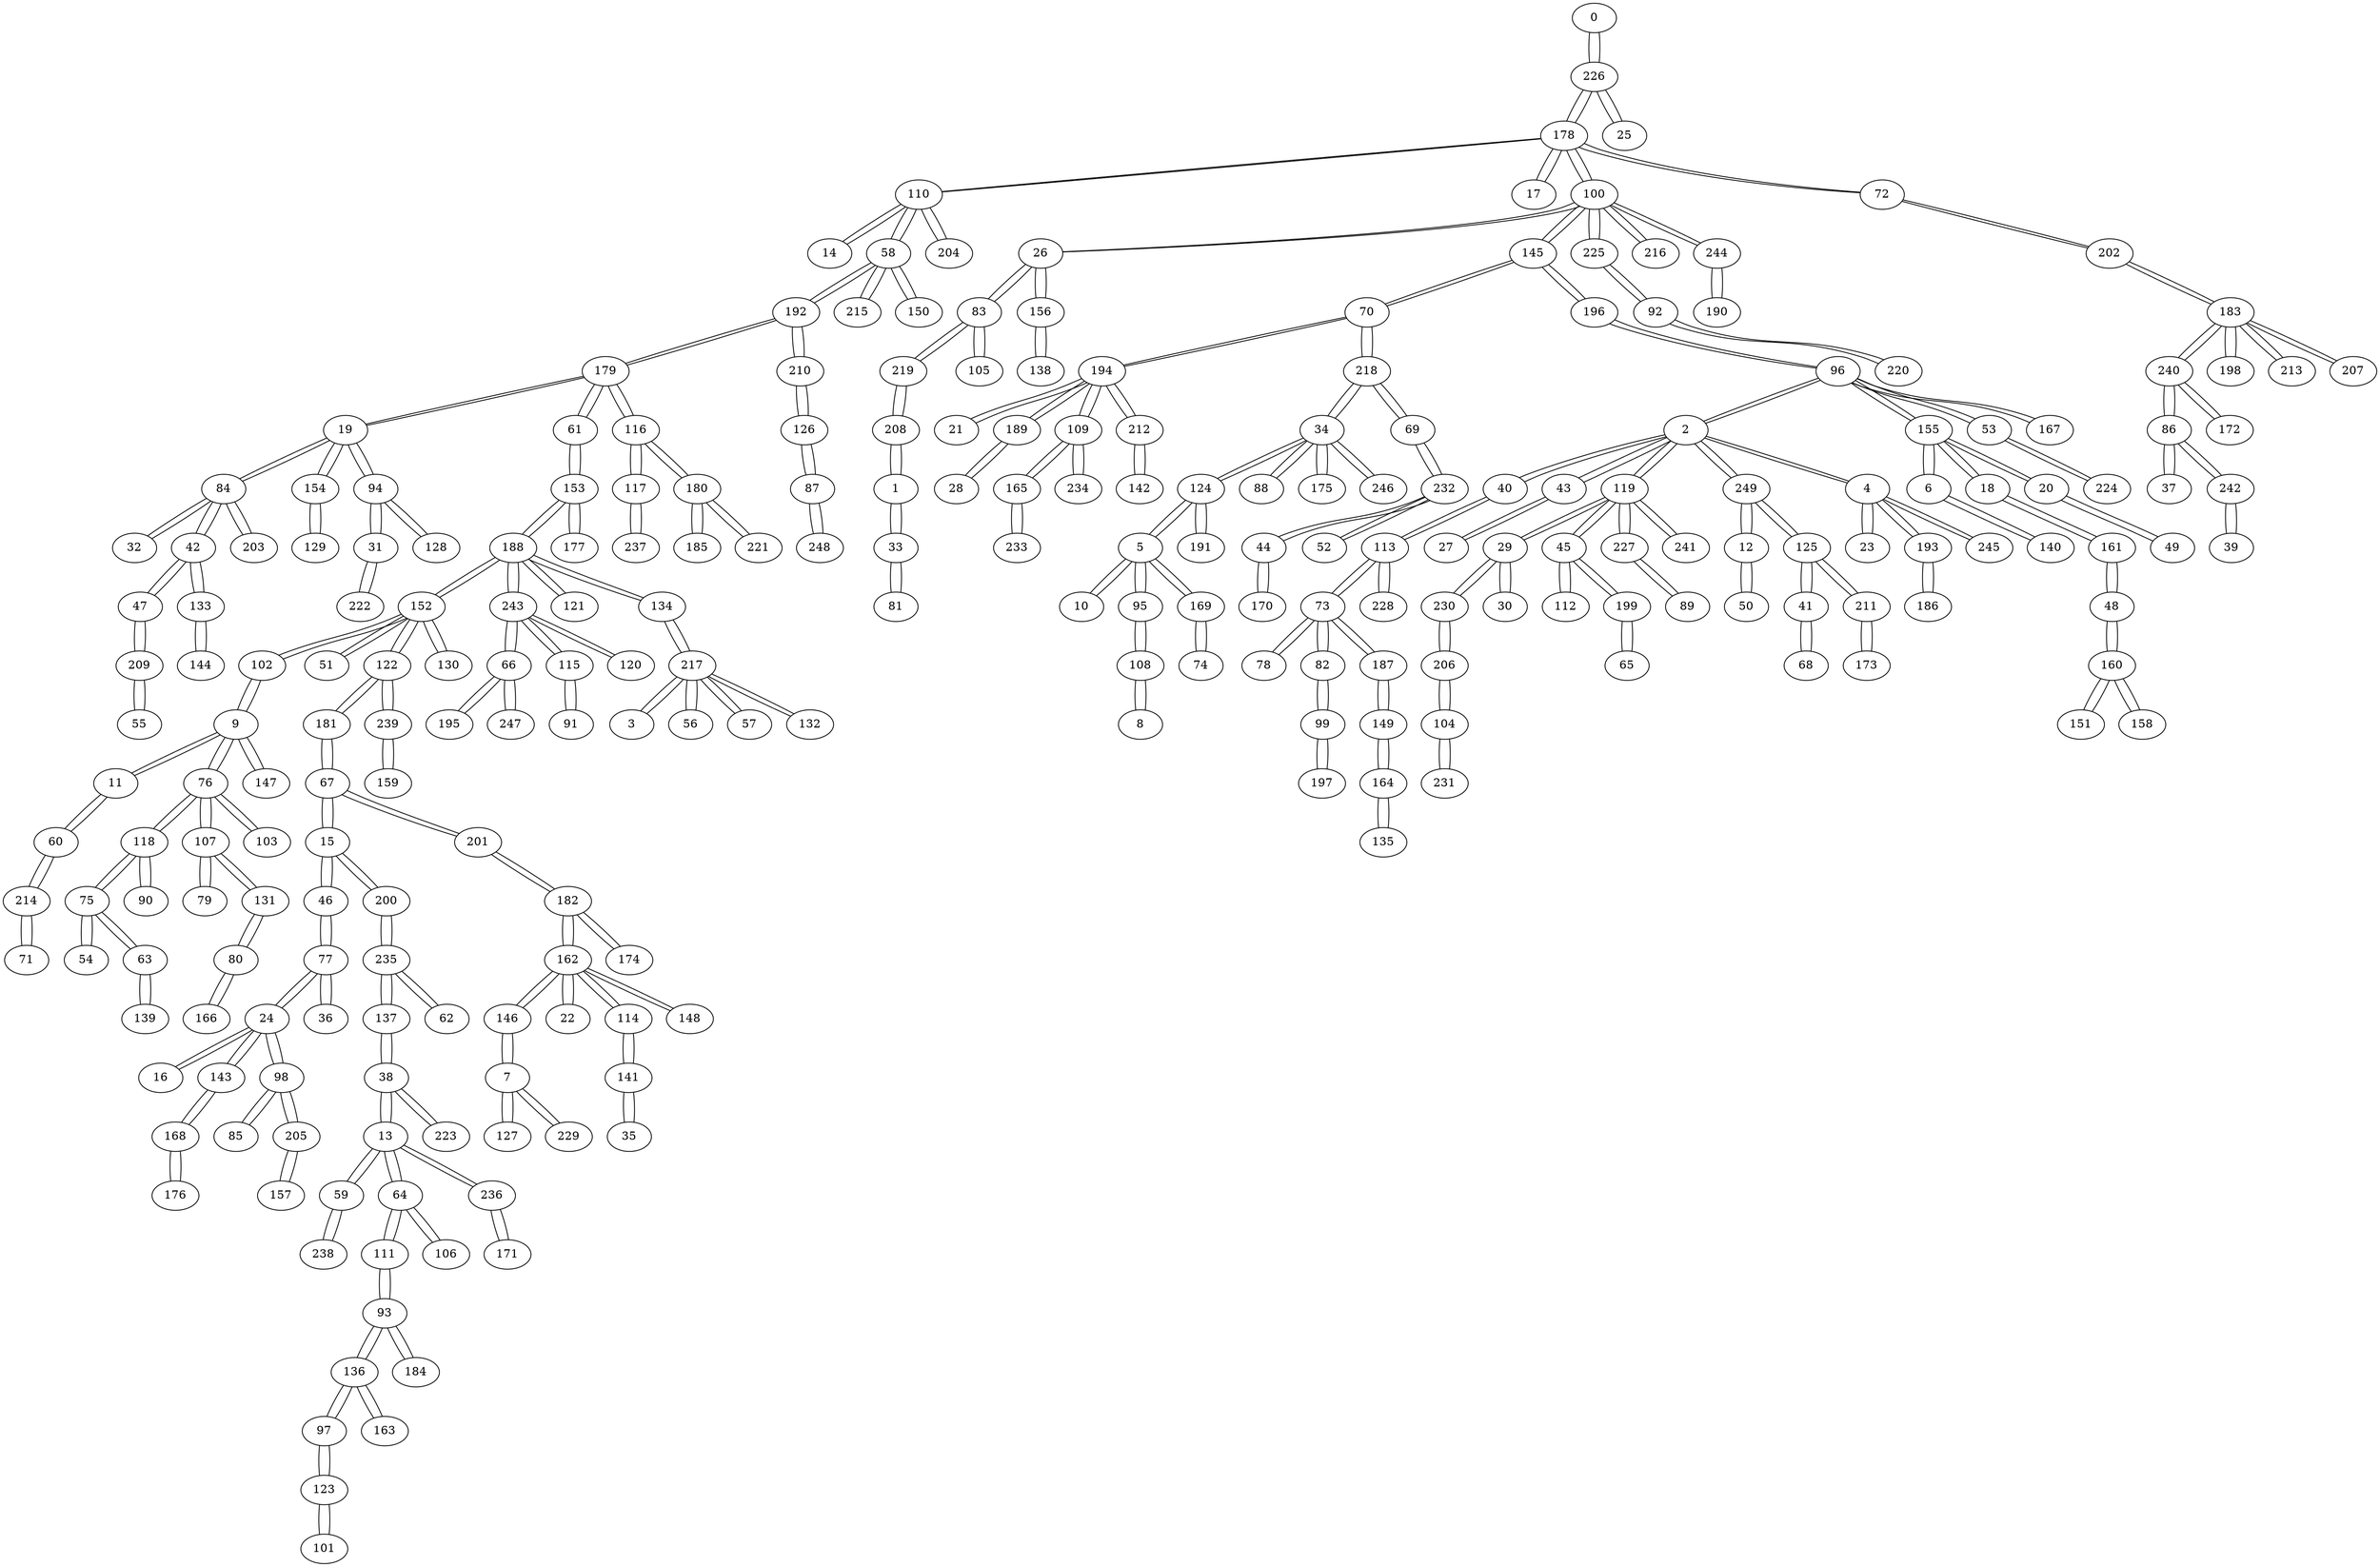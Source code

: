 graph {
0 -- 226 [ distancia=1 ]
1 -- 33 [ distancia=2 ]
1 -- 208 [ distancia=2 ]
2 -- 40 [ distancia=1 ]
2 -- 43 [ distancia=1 ]
2 -- 96 [ distancia=1 ]
2 -- 119 [ distancia=1 ]
2 -- 249 [ distancia=1 ]
2 -- 4 [ distancia=2 ]
3 -- 217 [ distancia=1 ]
4 -- 23 [ distancia=1 ]
4 -- 193 [ distancia=1 ]
4 -- 2 [ distancia=2 ]
4 -- 245 [ distancia=2 ]
5 -- 124 [ distancia=1 ]
5 -- 10 [ distancia=2 ]
5 -- 95 [ distancia=2 ]
5 -- 169 [ distancia=2 ]
6 -- 155 [ distancia=1 ]
6 -- 140 [ distancia=3 ]
7 -- 127 [ distancia=1 ]
7 -- 146 [ distancia=1 ]
7 -- 229 [ distancia=2 ]
8 -- 108 [ distancia=1 ]
9 -- 11 [ distancia=1 ]
9 -- 76 [ distancia=1 ]
9 -- 102 [ distancia=1 ]
9 -- 147 [ distancia=1 ]
10 -- 5 [ distancia=2 ]
11 -- 9 [ distancia=1 ]
11 -- 60 [ distancia=2 ]
12 -- 249 [ distancia=1 ]
12 -- 50 [ distancia=4 ]
13 -- 38 [ distancia=1 ]
13 -- 59 [ distancia=1 ]
13 -- 64 [ distancia=1 ]
13 -- 236 [ distancia=1 ]
14 -- 110 [ distancia=2 ]
15 -- 46 [ distancia=1 ]
15 -- 67 [ distancia=1 ]
15 -- 200 [ distancia=1 ]
16 -- 24 [ distancia=2 ]
17 -- 178 [ distancia=1 ]
18 -- 155 [ distancia=1 ]
18 -- 161 [ distancia=1 ]
19 -- 84 [ distancia=1 ]
19 -- 154 [ distancia=1 ]
19 -- 179 [ distancia=1 ]
19 -- 94 [ distancia=2 ]
20 -- 155 [ distancia=1 ]
20 -- 49 [ distancia=3 ]
21 -- 194 [ distancia=1 ]
22 -- 162 [ distancia=1 ]
23 -- 4 [ distancia=1 ]
24 -- 77 [ distancia=1 ]
24 -- 143 [ distancia=1 ]
24 -- 16 [ distancia=2 ]
24 -- 98 [ distancia=2 ]
25 -- 226 [ distancia=1 ]
26 -- 83 [ distancia=1 ]
26 -- 100 [ distancia=1 ]
26 -- 156 [ distancia=1 ]
27 -- 43 [ distancia=3 ]
28 -- 189 [ distancia=2 ]
29 -- 119 [ distancia=1 ]
29 -- 230 [ distancia=1 ]
29 -- 30 [ distancia=2 ]
30 -- 29 [ distancia=2 ]
31 -- 222 [ distancia=1 ]
31 -- 94 [ distancia=2 ]
32 -- 84 [ distancia=1 ]
33 -- 81 [ distancia=1 ]
33 -- 1 [ distancia=2 ]
34 -- 88 [ distancia=1 ]
34 -- 124 [ distancia=1 ]
34 -- 175 [ distancia=1 ]
34 -- 218 [ distancia=1 ]
34 -- 246 [ distancia=1 ]
35 -- 141 [ distancia=1 ]
36 -- 77 [ distancia=1 ]
37 -- 86 [ distancia=2 ]
38 -- 13 [ distancia=1 ]
38 -- 137 [ distancia=1 ]
38 -- 223 [ distancia=1 ]
39 -- 242 [ distancia=1 ]
40 -- 2 [ distancia=1 ]
40 -- 113 [ distancia=1 ]
41 -- 125 [ distancia=1 ]
41 -- 68 [ distancia=2 ]
42 -- 47 [ distancia=1 ]
42 -- 84 [ distancia=1 ]
42 -- 133 [ distancia=1 ]
43 -- 2 [ distancia=1 ]
43 -- 27 [ distancia=3 ]
44 -- 232 [ distancia=1 ]
44 -- 170 [ distancia=2 ]
45 -- 112 [ distancia=1 ]
45 -- 119 [ distancia=1 ]
45 -- 199 [ distancia=1 ]
46 -- 15 [ distancia=1 ]
46 -- 77 [ distancia=1 ]
47 -- 42 [ distancia=1 ]
47 -- 209 [ distancia=1 ]
48 -- 161 [ distancia=1 ]
48 -- 160 [ distancia=2 ]
49 -- 20 [ distancia=3 ]
50 -- 12 [ distancia=4 ]
51 -- 152 [ distancia=1 ]
52 -- 232 [ distancia=1 ]
53 -- 96 [ distancia=1 ]
53 -- 224 [ distancia=1 ]
54 -- 75 [ distancia=2 ]
55 -- 209 [ distancia=1 ]
56 -- 217 [ distancia=3 ]
57 -- 217 [ distancia=2 ]
58 -- 110 [ distancia=1 ]
58 -- 192 [ distancia=1 ]
58 -- 215 [ distancia=1 ]
58 -- 150 [ distancia=2 ]
59 -- 13 [ distancia=1 ]
59 -- 238 [ distancia=1 ]
60 -- 214 [ distancia=1 ]
60 -- 11 [ distancia=2 ]
61 -- 153 [ distancia=1 ]
61 -- 179 [ distancia=1 ]
62 -- 235 [ distancia=1 ]
63 -- 75 [ distancia=1 ]
63 -- 139 [ distancia=1 ]
64 -- 13 [ distancia=1 ]
64 -- 111 [ distancia=1 ]
64 -- 106 [ distancia=4 ]
65 -- 199 [ distancia=1 ]
66 -- 195 [ distancia=1 ]
66 -- 243 [ distancia=1 ]
66 -- 247 [ distancia=2 ]
67 -- 15 [ distancia=1 ]
67 -- 181 [ distancia=1 ]
67 -- 201 [ distancia=1 ]
68 -- 41 [ distancia=2 ]
69 -- 218 [ distancia=1 ]
69 -- 232 [ distancia=1 ]
70 -- 145 [ distancia=1 ]
70 -- 194 [ distancia=1 ]
70 -- 218 [ distancia=1 ]
71 -- 214 [ distancia=1 ]
72 -- 178 [ distancia=1 ]
72 -- 202 [ distancia=1 ]
73 -- 78 [ distancia=1 ]
73 -- 82 [ distancia=1 ]
73 -- 113 [ distancia=1 ]
73 -- 187 [ distancia=1 ]
74 -- 169 [ distancia=2 ]
75 -- 63 [ distancia=1 ]
75 -- 118 [ distancia=1 ]
75 -- 54 [ distancia=2 ]
76 -- 9 [ distancia=1 ]
76 -- 107 [ distancia=1 ]
76 -- 118 [ distancia=1 ]
76 -- 103 [ distancia=2 ]
77 -- 24 [ distancia=1 ]
77 -- 36 [ distancia=1 ]
77 -- 46 [ distancia=1 ]
78 -- 73 [ distancia=1 ]
79 -- 107 [ distancia=1 ]
80 -- 131 [ distancia=1 ]
80 -- 166 [ distancia=3 ]
81 -- 33 [ distancia=1 ]
82 -- 73 [ distancia=1 ]
82 -- 99 [ distancia=1 ]
83 -- 26 [ distancia=1 ]
83 -- 219 [ distancia=1 ]
83 -- 105 [ distancia=2 ]
84 -- 19 [ distancia=1 ]
84 -- 32 [ distancia=1 ]
84 -- 42 [ distancia=1 ]
84 -- 203 [ distancia=1 ]
85 -- 98 [ distancia=1 ]
86 -- 240 [ distancia=1 ]
86 -- 242 [ distancia=1 ]
86 -- 37 [ distancia=2 ]
87 -- 126 [ distancia=1 ]
87 -- 248 [ distancia=1 ]
88 -- 34 [ distancia=1 ]
89 -- 227 [ distancia=2 ]
90 -- 118 [ distancia=1 ]
91 -- 115 [ distancia=1 ]
92 -- 220 [ distancia=1 ]
92 -- 225 [ distancia=2 ]
93 -- 111 [ distancia=1 ]
93 -- 136 [ distancia=1 ]
93 -- 184 [ distancia=2 ]
94 -- 128 [ distancia=1 ]
94 -- 19 [ distancia=2 ]
94 -- 31 [ distancia=2 ]
95 -- 108 [ distancia=1 ]
95 -- 5 [ distancia=2 ]
96 -- 2 [ distancia=1 ]
96 -- 53 [ distancia=1 ]
96 -- 155 [ distancia=1 ]
96 -- 167 [ distancia=1 ]
96 -- 196 [ distancia=1 ]
97 -- 136 [ distancia=1 ]
97 -- 123 [ distancia=2 ]
98 -- 85 [ distancia=1 ]
98 -- 205 [ distancia=1 ]
98 -- 24 [ distancia=2 ]
99 -- 82 [ distancia=1 ]
99 -- 197 [ distancia=1 ]
100 -- 26 [ distancia=1 ]
100 -- 145 [ distancia=1 ]
100 -- 178 [ distancia=1 ]
100 -- 216 [ distancia=1 ]
100 -- 225 [ distancia=1 ]
100 -- 244 [ distancia=1 ]
101 -- 123 [ distancia=2 ]
102 -- 9 [ distancia=1 ]
102 -- 152 [ distancia=1 ]
103 -- 76 [ distancia=2 ]
104 -- 206 [ distancia=1 ]
104 -- 231 [ distancia=1 ]
105 -- 83 [ distancia=2 ]
106 -- 64 [ distancia=4 ]
107 -- 76 [ distancia=1 ]
107 -- 79 [ distancia=1 ]
107 -- 131 [ distancia=1 ]
108 -- 8 [ distancia=1 ]
108 -- 95 [ distancia=1 ]
109 -- 194 [ distancia=1 ]
109 -- 165 [ distancia=2 ]
109 -- 234 [ distancia=2 ]
110 -- 58 [ distancia=1 ]
110 -- 178 [ distancia=1 ]
110 -- 204 [ distancia=1 ]
110 -- 14 [ distancia=2 ]
111 -- 64 [ distancia=1 ]
111 -- 93 [ distancia=1 ]
112 -- 45 [ distancia=1 ]
113 -- 40 [ distancia=1 ]
113 -- 73 [ distancia=1 ]
113 -- 228 [ distancia=1 ]
114 -- 141 [ distancia=1 ]
114 -- 162 [ distancia=1 ]
115 -- 91 [ distancia=1 ]
115 -- 243 [ distancia=1 ]
116 -- 117 [ distancia=1 ]
116 -- 179 [ distancia=1 ]
116 -- 180 [ distancia=1 ]
117 -- 116 [ distancia=1 ]
117 -- 237 [ distancia=1 ]
118 -- 75 [ distancia=1 ]
118 -- 76 [ distancia=1 ]
118 -- 90 [ distancia=1 ]
119 -- 2 [ distancia=1 ]
119 -- 29 [ distancia=1 ]
119 -- 45 [ distancia=1 ]
119 -- 227 [ distancia=1 ]
119 -- 241 [ distancia=1 ]
120 -- 243 [ distancia=2 ]
121 -- 188 [ distancia=2 ]
122 -- 152 [ distancia=1 ]
122 -- 181 [ distancia=1 ]
122 -- 239 [ distancia=1 ]
123 -- 97 [ distancia=2 ]
123 -- 101 [ distancia=2 ]
124 -- 5 [ distancia=1 ]
124 -- 34 [ distancia=1 ]
124 -- 191 [ distancia=4 ]
125 -- 41 [ distancia=1 ]
125 -- 211 [ distancia=1 ]
125 -- 249 [ distancia=1 ]
126 -- 87 [ distancia=1 ]
126 -- 210 [ distancia=1 ]
127 -- 7 [ distancia=1 ]
128 -- 94 [ distancia=1 ]
129 -- 154 [ distancia=1 ]
130 -- 152 [ distancia=1 ]
131 -- 80 [ distancia=1 ]
131 -- 107 [ distancia=1 ]
132 -- 217 [ distancia=2 ]
133 -- 42 [ distancia=1 ]
133 -- 144 [ distancia=1 ]
134 -- 188 [ distancia=1 ]
134 -- 217 [ distancia=1 ]
135 -- 164 [ distancia=1 ]
136 -- 93 [ distancia=1 ]
136 -- 97 [ distancia=1 ]
136 -- 163 [ distancia=1 ]
137 -- 38 [ distancia=1 ]
137 -- 235 [ distancia=1 ]
138 -- 156 [ distancia=1 ]
139 -- 63 [ distancia=1 ]
140 -- 6 [ distancia=3 ]
141 -- 35 [ distancia=1 ]
141 -- 114 [ distancia=1 ]
142 -- 212 [ distancia=1 ]
143 -- 24 [ distancia=1 ]
143 -- 168 [ distancia=2 ]
144 -- 133 [ distancia=1 ]
145 -- 70 [ distancia=1 ]
145 -- 100 [ distancia=1 ]
145 -- 196 [ distancia=1 ]
146 -- 7 [ distancia=1 ]
146 -- 162 [ distancia=1 ]
147 -- 9 [ distancia=1 ]
148 -- 162 [ distancia=1 ]
149 -- 164 [ distancia=1 ]
149 -- 187 [ distancia=1 ]
150 -- 58 [ distancia=2 ]
151 -- 160 [ distancia=1 ]
152 -- 51 [ distancia=1 ]
152 -- 102 [ distancia=1 ]
152 -- 122 [ distancia=1 ]
152 -- 130 [ distancia=1 ]
152 -- 188 [ distancia=1 ]
153 -- 61 [ distancia=1 ]
153 -- 177 [ distancia=1 ]
153 -- 188 [ distancia=1 ]
154 -- 19 [ distancia=1 ]
154 -- 129 [ distancia=1 ]
155 -- 6 [ distancia=1 ]
155 -- 18 [ distancia=1 ]
155 -- 20 [ distancia=1 ]
155 -- 96 [ distancia=1 ]
156 -- 26 [ distancia=1 ]
156 -- 138 [ distancia=1 ]
157 -- 205 [ distancia=1 ]
158 -- 160 [ distancia=2 ]
159 -- 239 [ distancia=1 ]
160 -- 151 [ distancia=1 ]
160 -- 48 [ distancia=2 ]
160 -- 158 [ distancia=2 ]
161 -- 18 [ distancia=1 ]
161 -- 48 [ distancia=1 ]
162 -- 22 [ distancia=1 ]
162 -- 114 [ distancia=1 ]
162 -- 146 [ distancia=1 ]
162 -- 148 [ distancia=1 ]
162 -- 182 [ distancia=1 ]
163 -- 136 [ distancia=1 ]
164 -- 135 [ distancia=1 ]
164 -- 149 [ distancia=1 ]
165 -- 109 [ distancia=2 ]
165 -- 233 [ distancia=2 ]
166 -- 80 [ distancia=3 ]
167 -- 96 [ distancia=1 ]
168 -- 143 [ distancia=2 ]
168 -- 176 [ distancia=2 ]
169 -- 5 [ distancia=2 ]
169 -- 74 [ distancia=2 ]
170 -- 44 [ distancia=2 ]
171 -- 236 [ distancia=2 ]
172 -- 240 [ distancia=1 ]
173 -- 211 [ distancia=1 ]
174 -- 182 [ distancia=1 ]
175 -- 34 [ distancia=1 ]
176 -- 168 [ distancia=2 ]
177 -- 153 [ distancia=1 ]
178 -- 17 [ distancia=1 ]
178 -- 72 [ distancia=1 ]
178 -- 100 [ distancia=1 ]
178 -- 110 [ distancia=1 ]
178 -- 226 [ distancia=1 ]
179 -- 19 [ distancia=1 ]
179 -- 61 [ distancia=1 ]
179 -- 116 [ distancia=1 ]
179 -- 192 [ distancia=1 ]
180 -- 116 [ distancia=1 ]
180 -- 185 [ distancia=1 ]
180 -- 221 [ distancia=1 ]
181 -- 67 [ distancia=1 ]
181 -- 122 [ distancia=1 ]
182 -- 162 [ distancia=1 ]
182 -- 174 [ distancia=1 ]
182 -- 201 [ distancia=1 ]
183 -- 198 [ distancia=1 ]
183 -- 202 [ distancia=1 ]
183 -- 213 [ distancia=1 ]
183 -- 240 [ distancia=1 ]
183 -- 207 [ distancia=2 ]
184 -- 93 [ distancia=2 ]
185 -- 180 [ distancia=1 ]
186 -- 193 [ distancia=1 ]
187 -- 73 [ distancia=1 ]
187 -- 149 [ distancia=1 ]
188 -- 134 [ distancia=1 ]
188 -- 152 [ distancia=1 ]
188 -- 153 [ distancia=1 ]
188 -- 243 [ distancia=1 ]
188 -- 121 [ distancia=2 ]
189 -- 28 [ distancia=2 ]
189 -- 194 [ distancia=2 ]
190 -- 244 [ distancia=2 ]
191 -- 124 [ distancia=4 ]
192 -- 58 [ distancia=1 ]
192 -- 179 [ distancia=1 ]
192 -- 210 [ distancia=1 ]
193 -- 4 [ distancia=1 ]
193 -- 186 [ distancia=1 ]
194 -- 21 [ distancia=1 ]
194 -- 70 [ distancia=1 ]
194 -- 109 [ distancia=1 ]
194 -- 212 [ distancia=1 ]
194 -- 189 [ distancia=2 ]
195 -- 66 [ distancia=1 ]
196 -- 96 [ distancia=1 ]
196 -- 145 [ distancia=1 ]
197 -- 99 [ distancia=1 ]
198 -- 183 [ distancia=1 ]
199 -- 45 [ distancia=1 ]
199 -- 65 [ distancia=1 ]
200 -- 15 [ distancia=1 ]
200 -- 235 [ distancia=1 ]
201 -- 67 [ distancia=1 ]
201 -- 182 [ distancia=1 ]
202 -- 72 [ distancia=1 ]
202 -- 183 [ distancia=1 ]
203 -- 84 [ distancia=1 ]
204 -- 110 [ distancia=1 ]
205 -- 98 [ distancia=1 ]
205 -- 157 [ distancia=1 ]
206 -- 104 [ distancia=1 ]
206 -- 230 [ distancia=1 ]
207 -- 183 [ distancia=2 ]
208 -- 219 [ distancia=1 ]
208 -- 1 [ distancia=2 ]
209 -- 47 [ distancia=1 ]
209 -- 55 [ distancia=1 ]
210 -- 126 [ distancia=1 ]
210 -- 192 [ distancia=1 ]
211 -- 125 [ distancia=1 ]
211 -- 173 [ distancia=1 ]
212 -- 142 [ distancia=1 ]
212 -- 194 [ distancia=1 ]
213 -- 183 [ distancia=1 ]
214 -- 60 [ distancia=1 ]
214 -- 71 [ distancia=1 ]
215 -- 58 [ distancia=1 ]
216 -- 100 [ distancia=1 ]
217 -- 3 [ distancia=1 ]
217 -- 134 [ distancia=1 ]
217 -- 57 [ distancia=2 ]
217 -- 132 [ distancia=2 ]
217 -- 56 [ distancia=3 ]
218 -- 34 [ distancia=1 ]
218 -- 69 [ distancia=1 ]
218 -- 70 [ distancia=1 ]
219 -- 83 [ distancia=1 ]
219 -- 208 [ distancia=1 ]
220 -- 92 [ distancia=1 ]
221 -- 180 [ distancia=1 ]
222 -- 31 [ distancia=1 ]
223 -- 38 [ distancia=1 ]
224 -- 53 [ distancia=1 ]
225 -- 100 [ distancia=1 ]
225 -- 92 [ distancia=2 ]
226 -- 0 [ distancia=1 ]
226 -- 25 [ distancia=1 ]
226 -- 178 [ distancia=1 ]
227 -- 119 [ distancia=1 ]
227 -- 89 [ distancia=2 ]
228 -- 113 [ distancia=1 ]
229 -- 7 [ distancia=2 ]
230 -- 29 [ distancia=1 ]
230 -- 206 [ distancia=1 ]
231 -- 104 [ distancia=1 ]
232 -- 44 [ distancia=1 ]
232 -- 52 [ distancia=1 ]
232 -- 69 [ distancia=1 ]
233 -- 165 [ distancia=2 ]
234 -- 109 [ distancia=2 ]
235 -- 62 [ distancia=1 ]
235 -- 137 [ distancia=1 ]
235 -- 200 [ distancia=1 ]
236 -- 13 [ distancia=1 ]
236 -- 171 [ distancia=2 ]
237 -- 117 [ distancia=1 ]
238 -- 59 [ distancia=1 ]
239 -- 122 [ distancia=1 ]
239 -- 159 [ distancia=1 ]
240 -- 86 [ distancia=1 ]
240 -- 172 [ distancia=1 ]
240 -- 183 [ distancia=1 ]
241 -- 119 [ distancia=1 ]
242 -- 39 [ distancia=1 ]
242 -- 86 [ distancia=1 ]
243 -- 66 [ distancia=1 ]
243 -- 115 [ distancia=1 ]
243 -- 188 [ distancia=1 ]
243 -- 120 [ distancia=2 ]
244 -- 100 [ distancia=1 ]
244 -- 190 [ distancia=2 ]
245 -- 4 [ distancia=2 ]
246 -- 34 [ distancia=1 ]
247 -- 66 [ distancia=2 ]
248 -- 87 [ distancia=1 ]
249 -- 2 [ distancia=1 ]
249 -- 12 [ distancia=1 ]
249 -- 125 [ distancia=1 ]
}
